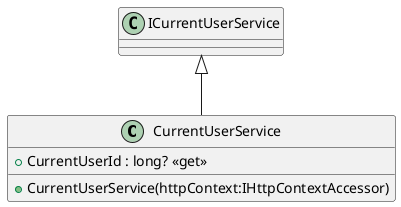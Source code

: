 @startuml
class CurrentUserService {
    + CurrentUserService(httpContext:IHttpContextAccessor)
    + CurrentUserId : long? <<get>>
}
ICurrentUserService <|-- CurrentUserService
@enduml
